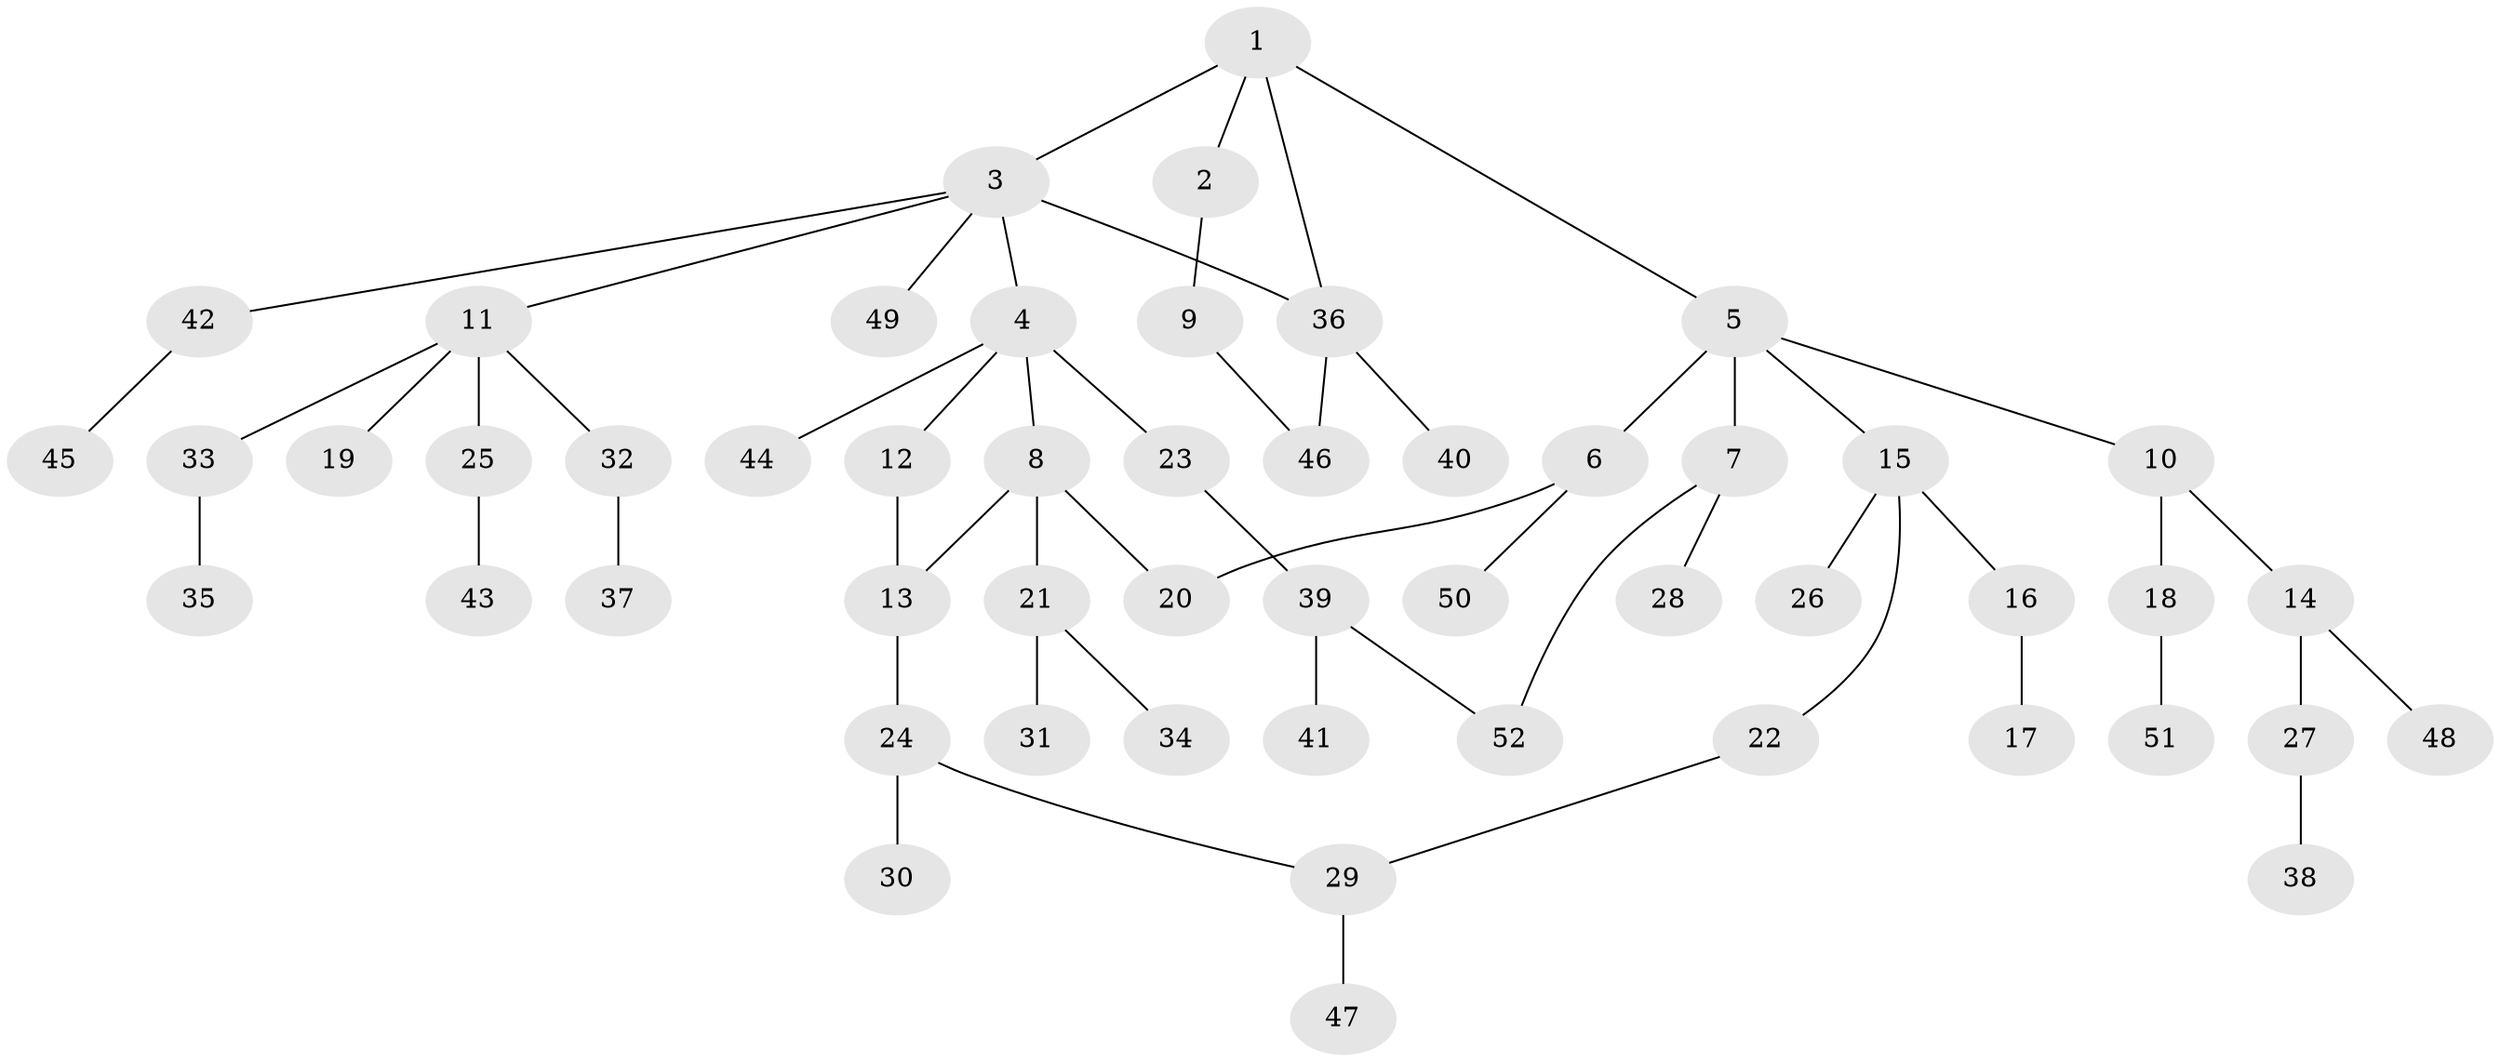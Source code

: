 // coarse degree distribution, {4: 0.125, 5: 0.09375, 3: 0.15625, 2: 0.1875, 1: 0.4375}
// Generated by graph-tools (version 1.1) at 2025/41/03/06/25 10:41:28]
// undirected, 52 vertices, 57 edges
graph export_dot {
graph [start="1"]
  node [color=gray90,style=filled];
  1;
  2;
  3;
  4;
  5;
  6;
  7;
  8;
  9;
  10;
  11;
  12;
  13;
  14;
  15;
  16;
  17;
  18;
  19;
  20;
  21;
  22;
  23;
  24;
  25;
  26;
  27;
  28;
  29;
  30;
  31;
  32;
  33;
  34;
  35;
  36;
  37;
  38;
  39;
  40;
  41;
  42;
  43;
  44;
  45;
  46;
  47;
  48;
  49;
  50;
  51;
  52;
  1 -- 2;
  1 -- 3;
  1 -- 5;
  1 -- 36;
  2 -- 9;
  3 -- 4;
  3 -- 11;
  3 -- 42;
  3 -- 49;
  3 -- 36;
  4 -- 8;
  4 -- 12;
  4 -- 23;
  4 -- 44;
  5 -- 6;
  5 -- 7;
  5 -- 10;
  5 -- 15;
  6 -- 50;
  6 -- 20;
  7 -- 28;
  7 -- 52;
  8 -- 13;
  8 -- 20;
  8 -- 21;
  9 -- 46;
  10 -- 14;
  10 -- 18;
  11 -- 19;
  11 -- 25;
  11 -- 32;
  11 -- 33;
  12 -- 13;
  13 -- 24;
  14 -- 27;
  14 -- 48;
  15 -- 16;
  15 -- 22;
  15 -- 26;
  16 -- 17;
  18 -- 51;
  21 -- 31;
  21 -- 34;
  22 -- 29;
  23 -- 39;
  24 -- 29;
  24 -- 30;
  25 -- 43;
  27 -- 38;
  29 -- 47;
  32 -- 37;
  33 -- 35;
  36 -- 40;
  36 -- 46;
  39 -- 41;
  39 -- 52;
  42 -- 45;
}
